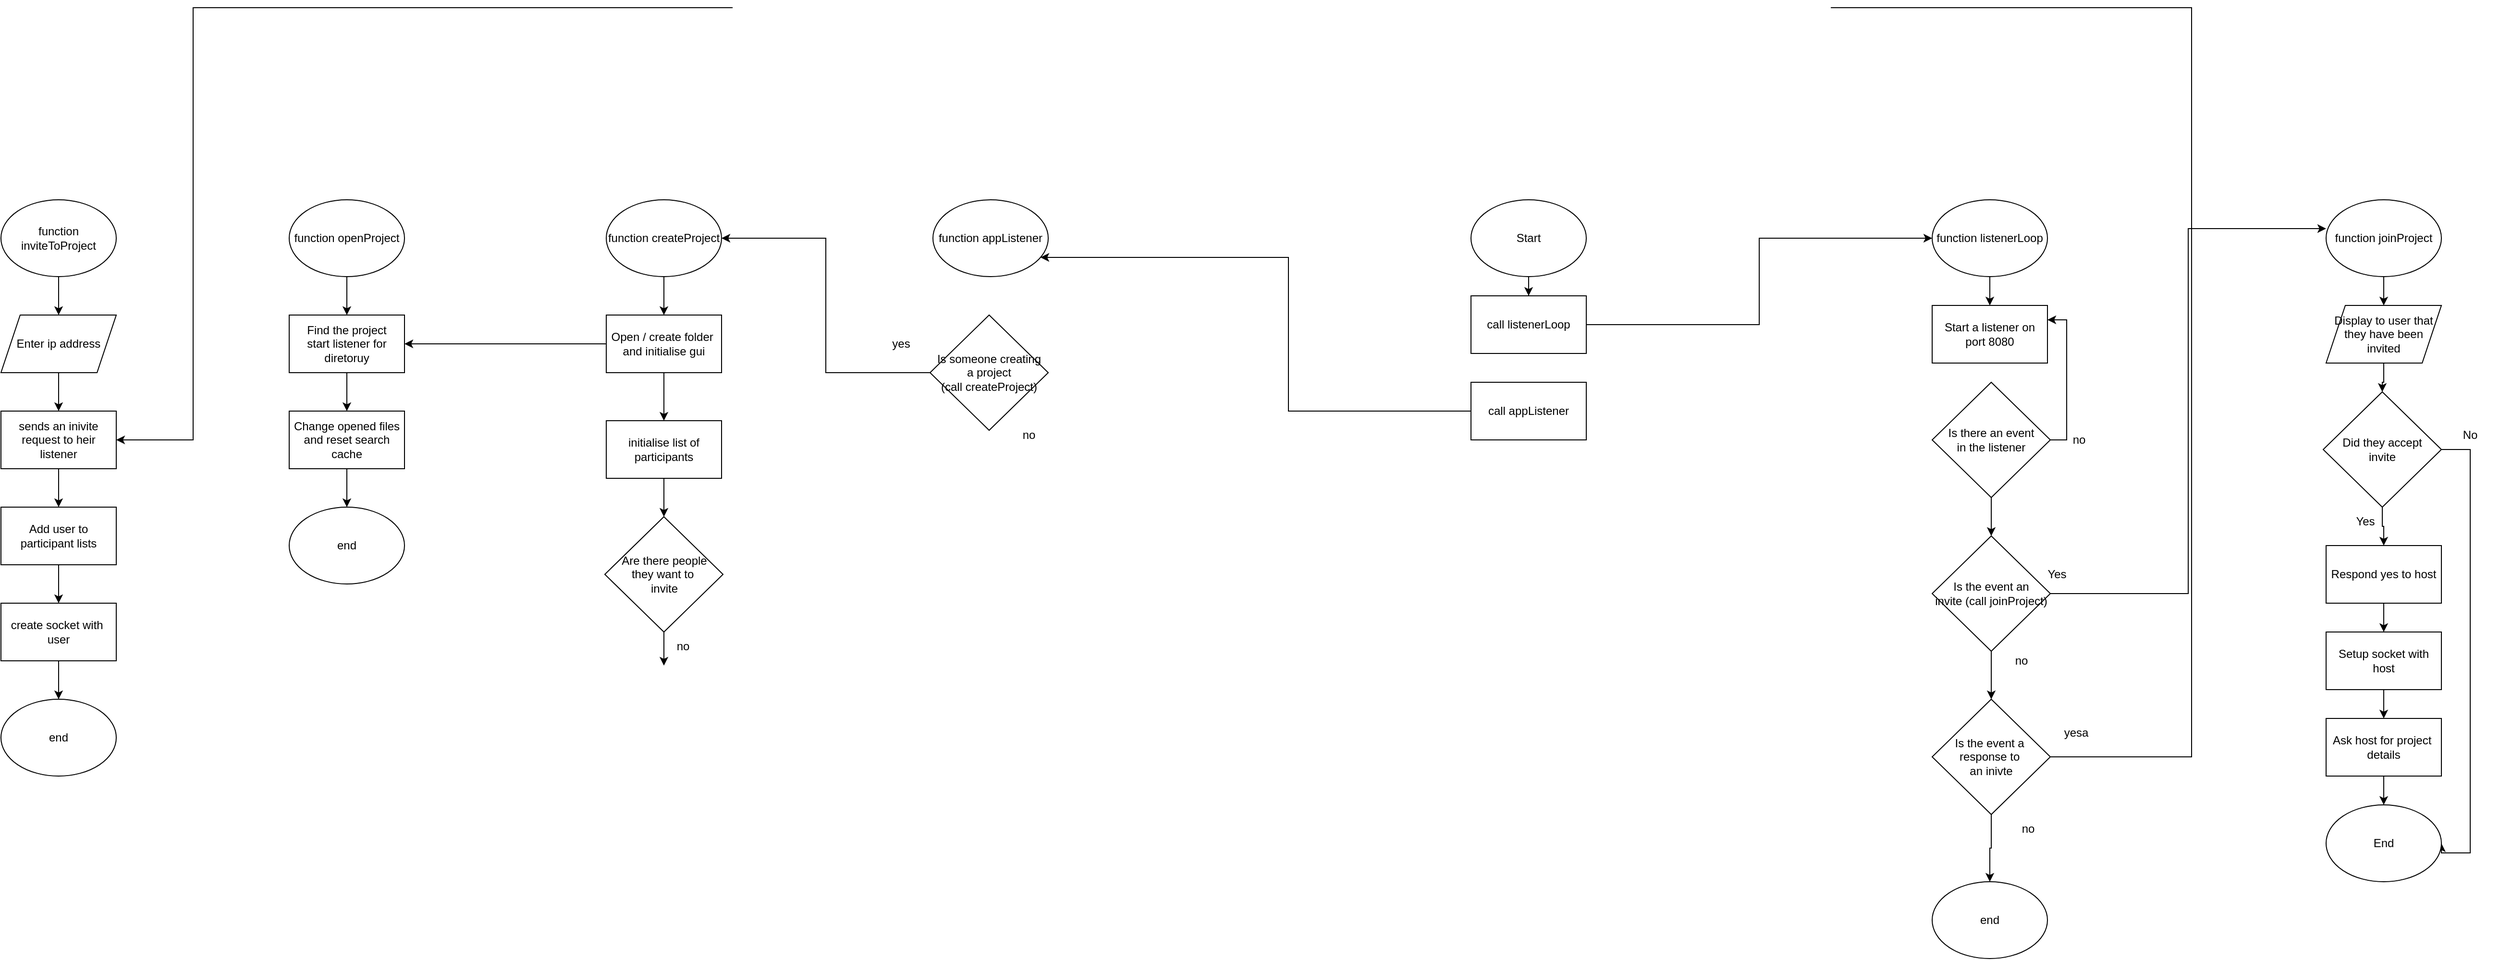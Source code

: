 <mxfile version="28.2.0">
  <diagram name="Page-1" id="L1fGmDHRjzZDDIiQH0Im">
    <mxGraphModel dx="3617" dy="2429" grid="1" gridSize="10" guides="1" tooltips="1" connect="1" arrows="1" fold="1" page="1" pageScale="1" pageWidth="827" pageHeight="1169" math="0" shadow="0">
      <root>
        <mxCell id="0" />
        <mxCell id="1" parent="0" />
        <mxCell id="xt_aL315ucir2fl7YpX6-3" style="edgeStyle=orthogonalEdgeStyle;rounded=0;orthogonalLoop=1;jettySize=auto;html=1;" parent="1" source="xt_aL315ucir2fl7YpX6-1" target="xt_aL315ucir2fl7YpX6-2" edge="1">
          <mxGeometry relative="1" as="geometry" />
        </mxCell>
        <mxCell id="xt_aL315ucir2fl7YpX6-1" value="Start" style="ellipse;whiteSpace=wrap;html=1;" parent="1" vertex="1">
          <mxGeometry x="340" width="120" height="80" as="geometry" />
        </mxCell>
        <mxCell id="fWArumoUGyQqup7pknku-15" style="edgeStyle=orthogonalEdgeStyle;rounded=0;orthogonalLoop=1;jettySize=auto;html=1;entryX=0;entryY=0.5;entryDx=0;entryDy=0;" edge="1" parent="1" source="xt_aL315ucir2fl7YpX6-2" target="fWArumoUGyQqup7pknku-1">
          <mxGeometry relative="1" as="geometry" />
        </mxCell>
        <mxCell id="xt_aL315ucir2fl7YpX6-2" value="call listenerLoop" style="rounded=0;whiteSpace=wrap;html=1;" parent="1" vertex="1">
          <mxGeometry x="340" y="100" width="120" height="60" as="geometry" />
        </mxCell>
        <mxCell id="fWArumoUGyQqup7pknku-6" style="edgeStyle=orthogonalEdgeStyle;rounded=0;orthogonalLoop=1;jettySize=auto;html=1;" edge="1" parent="1" source="fWArumoUGyQqup7pknku-1" target="fWArumoUGyQqup7pknku-2">
          <mxGeometry relative="1" as="geometry" />
        </mxCell>
        <mxCell id="fWArumoUGyQqup7pknku-1" value="function listenerLoop" style="ellipse;whiteSpace=wrap;html=1;" vertex="1" parent="1">
          <mxGeometry x="820" width="120" height="80" as="geometry" />
        </mxCell>
        <mxCell id="fWArumoUGyQqup7pknku-2" value="Start a listener on port 8080" style="rounded=0;whiteSpace=wrap;html=1;" vertex="1" parent="1">
          <mxGeometry x="820" y="110" width="120" height="60" as="geometry" />
        </mxCell>
        <mxCell id="fWArumoUGyQqup7pknku-9" style="edgeStyle=orthogonalEdgeStyle;rounded=0;orthogonalLoop=1;jettySize=auto;html=1;entryX=1;entryY=0.25;entryDx=0;entryDy=0;" edge="1" parent="1" source="fWArumoUGyQqup7pknku-8" target="fWArumoUGyQqup7pknku-2">
          <mxGeometry relative="1" as="geometry">
            <Array as="points">
              <mxPoint x="960" y="250" />
              <mxPoint x="960" y="125" />
            </Array>
          </mxGeometry>
        </mxCell>
        <mxCell id="fWArumoUGyQqup7pknku-13" style="edgeStyle=orthogonalEdgeStyle;rounded=0;orthogonalLoop=1;jettySize=auto;html=1;entryX=0.5;entryY=0;entryDx=0;entryDy=0;" edge="1" parent="1" source="fWArumoUGyQqup7pknku-8" target="fWArumoUGyQqup7pknku-12">
          <mxGeometry relative="1" as="geometry" />
        </mxCell>
        <mxCell id="fWArumoUGyQqup7pknku-8" value="Is there an event&lt;div&gt;in the listener&lt;/div&gt;" style="rhombus;whiteSpace=wrap;html=1;" vertex="1" parent="1">
          <mxGeometry x="820" y="190" width="123" height="120" as="geometry" />
        </mxCell>
        <mxCell id="fWArumoUGyQqup7pknku-10" value="no" style="text;html=1;align=center;verticalAlign=middle;whiteSpace=wrap;rounded=0;" vertex="1" parent="1">
          <mxGeometry x="943" y="235" width="60" height="30" as="geometry" />
        </mxCell>
        <mxCell id="fWArumoUGyQqup7pknku-73" style="edgeStyle=orthogonalEdgeStyle;rounded=0;orthogonalLoop=1;jettySize=auto;html=1;" edge="1" parent="1" source="fWArumoUGyQqup7pknku-12" target="fWArumoUGyQqup7pknku-72">
          <mxGeometry relative="1" as="geometry" />
        </mxCell>
        <mxCell id="fWArumoUGyQqup7pknku-12" value="Is the event an&lt;div&gt;invite (call joinProject)&lt;/div&gt;" style="rhombus;whiteSpace=wrap;html=1;" vertex="1" parent="1">
          <mxGeometry x="820" y="350" width="123" height="120" as="geometry" />
        </mxCell>
        <mxCell id="fWArumoUGyQqup7pknku-19" style="edgeStyle=orthogonalEdgeStyle;rounded=0;orthogonalLoop=1;jettySize=auto;html=1;" edge="1" parent="1" source="fWArumoUGyQqup7pknku-14" target="fWArumoUGyQqup7pknku-18">
          <mxGeometry relative="1" as="geometry" />
        </mxCell>
        <mxCell id="fWArumoUGyQqup7pknku-14" value="function joinProject" style="ellipse;whiteSpace=wrap;html=1;" vertex="1" parent="1">
          <mxGeometry x="1230" width="120" height="80" as="geometry" />
        </mxCell>
        <mxCell id="fWArumoUGyQqup7pknku-16" style="edgeStyle=orthogonalEdgeStyle;rounded=0;orthogonalLoop=1;jettySize=auto;html=1;entryX=0;entryY=0.375;entryDx=0;entryDy=0;entryPerimeter=0;" edge="1" parent="1" source="fWArumoUGyQqup7pknku-12" target="fWArumoUGyQqup7pknku-14">
          <mxGeometry relative="1" as="geometry" />
        </mxCell>
        <mxCell id="fWArumoUGyQqup7pknku-26" style="edgeStyle=orthogonalEdgeStyle;rounded=0;orthogonalLoop=1;jettySize=auto;html=1;" edge="1" parent="1" source="fWArumoUGyQqup7pknku-18" target="fWArumoUGyQqup7pknku-21">
          <mxGeometry relative="1" as="geometry" />
        </mxCell>
        <mxCell id="fWArumoUGyQqup7pknku-18" value="Display to user that&lt;div&gt;they have been&lt;/div&gt;&lt;div&gt;invited&lt;/div&gt;" style="shape=parallelogram;perimeter=parallelogramPerimeter;whiteSpace=wrap;html=1;fixedSize=1;" vertex="1" parent="1">
          <mxGeometry x="1230" y="110" width="120" height="60" as="geometry" />
        </mxCell>
        <mxCell id="fWArumoUGyQqup7pknku-23" style="edgeStyle=orthogonalEdgeStyle;rounded=0;orthogonalLoop=1;jettySize=auto;html=1;entryX=1;entryY=0.5;entryDx=0;entryDy=0;" edge="1" parent="1" source="fWArumoUGyQqup7pknku-21" target="fWArumoUGyQqup7pknku-22">
          <mxGeometry relative="1" as="geometry">
            <Array as="points">
              <mxPoint x="1380" y="260" />
              <mxPoint x="1380" y="680" />
              <mxPoint x="1350" y="680" />
            </Array>
          </mxGeometry>
        </mxCell>
        <mxCell id="fWArumoUGyQqup7pknku-28" style="edgeStyle=orthogonalEdgeStyle;rounded=0;orthogonalLoop=1;jettySize=auto;html=1;entryX=0.5;entryY=0;entryDx=0;entryDy=0;" edge="1" parent="1" source="fWArumoUGyQqup7pknku-21" target="fWArumoUGyQqup7pknku-27">
          <mxGeometry relative="1" as="geometry" />
        </mxCell>
        <mxCell id="fWArumoUGyQqup7pknku-21" value="Did they accept&lt;div&gt;invite&lt;/div&gt;" style="rhombus;whiteSpace=wrap;html=1;" vertex="1" parent="1">
          <mxGeometry x="1227" y="200" width="123" height="120" as="geometry" />
        </mxCell>
        <mxCell id="fWArumoUGyQqup7pknku-22" value="End" style="ellipse;whiteSpace=wrap;html=1;" vertex="1" parent="1">
          <mxGeometry x="1230" y="630" width="120" height="80" as="geometry" />
        </mxCell>
        <mxCell id="fWArumoUGyQqup7pknku-24" value="No" style="text;html=1;align=center;verticalAlign=middle;whiteSpace=wrap;rounded=0;" vertex="1" parent="1">
          <mxGeometry x="1350" y="230" width="60" height="30" as="geometry" />
        </mxCell>
        <mxCell id="fWArumoUGyQqup7pknku-32" style="edgeStyle=orthogonalEdgeStyle;rounded=0;orthogonalLoop=1;jettySize=auto;html=1;" edge="1" parent="1" source="fWArumoUGyQqup7pknku-27" target="fWArumoUGyQqup7pknku-30">
          <mxGeometry relative="1" as="geometry" />
        </mxCell>
        <mxCell id="fWArumoUGyQqup7pknku-27" value="Respond yes to host" style="rounded=0;whiteSpace=wrap;html=1;" vertex="1" parent="1">
          <mxGeometry x="1230" y="360" width="120" height="60" as="geometry" />
        </mxCell>
        <mxCell id="fWArumoUGyQqup7pknku-33" style="edgeStyle=orthogonalEdgeStyle;rounded=0;orthogonalLoop=1;jettySize=auto;html=1;entryX=0.5;entryY=0;entryDx=0;entryDy=0;" edge="1" parent="1" source="fWArumoUGyQqup7pknku-30" target="fWArumoUGyQqup7pknku-31">
          <mxGeometry relative="1" as="geometry" />
        </mxCell>
        <mxCell id="fWArumoUGyQqup7pknku-30" value="Setup socket with&lt;div&gt;host&lt;/div&gt;" style="rounded=0;whiteSpace=wrap;html=1;" vertex="1" parent="1">
          <mxGeometry x="1230" y="450" width="120" height="60" as="geometry" />
        </mxCell>
        <mxCell id="fWArumoUGyQqup7pknku-34" style="edgeStyle=orthogonalEdgeStyle;rounded=0;orthogonalLoop=1;jettySize=auto;html=1;entryX=0.5;entryY=0;entryDx=0;entryDy=0;" edge="1" parent="1" source="fWArumoUGyQqup7pknku-31" target="fWArumoUGyQqup7pknku-22">
          <mxGeometry relative="1" as="geometry" />
        </mxCell>
        <mxCell id="fWArumoUGyQqup7pknku-31" value="Ask host for project&amp;nbsp;&lt;div&gt;details&lt;/div&gt;" style="rounded=0;whiteSpace=wrap;html=1;" vertex="1" parent="1">
          <mxGeometry x="1230" y="540" width="120" height="60" as="geometry" />
        </mxCell>
        <mxCell id="fWArumoUGyQqup7pknku-35" value="Yes" style="text;html=1;align=center;verticalAlign=middle;whiteSpace=wrap;rounded=0;" vertex="1" parent="1">
          <mxGeometry x="1241" y="320" width="60" height="30" as="geometry" />
        </mxCell>
        <mxCell id="fWArumoUGyQqup7pknku-36" value="Yes" style="text;html=1;align=center;verticalAlign=middle;whiteSpace=wrap;rounded=0;" vertex="1" parent="1">
          <mxGeometry x="920" y="375" width="60" height="30" as="geometry" />
        </mxCell>
        <mxCell id="fWArumoUGyQqup7pknku-37" value="end" style="ellipse;whiteSpace=wrap;html=1;" vertex="1" parent="1">
          <mxGeometry x="820" y="710" width="120" height="80" as="geometry" />
        </mxCell>
        <mxCell id="fWArumoUGyQqup7pknku-39" value="no" style="text;html=1;align=center;verticalAlign=middle;whiteSpace=wrap;rounded=0;" vertex="1" parent="1">
          <mxGeometry x="883" y="465" width="60" height="30" as="geometry" />
        </mxCell>
        <mxCell id="fWArumoUGyQqup7pknku-47" style="edgeStyle=orthogonalEdgeStyle;rounded=0;orthogonalLoop=1;jettySize=auto;html=1;" edge="1" parent="1" source="fWArumoUGyQqup7pknku-40" target="fWArumoUGyQqup7pknku-41">
          <mxGeometry relative="1" as="geometry">
            <Array as="points">
              <mxPoint x="150" y="220" />
              <mxPoint x="150" y="60" />
            </Array>
          </mxGeometry>
        </mxCell>
        <mxCell id="fWArumoUGyQqup7pknku-40" value="call appListener" style="rounded=0;whiteSpace=wrap;html=1;" vertex="1" parent="1">
          <mxGeometry x="340" y="190" width="120" height="60" as="geometry" />
        </mxCell>
        <mxCell id="fWArumoUGyQqup7pknku-41" value="function appListener" style="ellipse;whiteSpace=wrap;html=1;" vertex="1" parent="1">
          <mxGeometry x="-220" width="120" height="80" as="geometry" />
        </mxCell>
        <mxCell id="fWArumoUGyQqup7pknku-89" style="edgeStyle=orthogonalEdgeStyle;rounded=0;orthogonalLoop=1;jettySize=auto;html=1;entryX=1;entryY=0.5;entryDx=0;entryDy=0;" edge="1" parent="1" source="fWArumoUGyQqup7pknku-44" target="fWArumoUGyQqup7pknku-45">
          <mxGeometry relative="1" as="geometry" />
        </mxCell>
        <mxCell id="fWArumoUGyQqup7pknku-44" value="Is someone creating&lt;div&gt;a project&lt;/div&gt;&lt;div&gt;(call createProject)&lt;/div&gt;" style="rhombus;whiteSpace=wrap;html=1;" vertex="1" parent="1">
          <mxGeometry x="-223" y="120" width="123" height="120" as="geometry" />
        </mxCell>
        <mxCell id="fWArumoUGyQqup7pknku-58" style="edgeStyle=orthogonalEdgeStyle;rounded=0;orthogonalLoop=1;jettySize=auto;html=1;entryX=0.5;entryY=0;entryDx=0;entryDy=0;" edge="1" parent="1" source="fWArumoUGyQqup7pknku-45" target="fWArumoUGyQqup7pknku-46">
          <mxGeometry relative="1" as="geometry" />
        </mxCell>
        <mxCell id="fWArumoUGyQqup7pknku-45" value="function createProject" style="ellipse;whiteSpace=wrap;html=1;" vertex="1" parent="1">
          <mxGeometry x="-560" width="120" height="80" as="geometry" />
        </mxCell>
        <mxCell id="fWArumoUGyQqup7pknku-54" style="edgeStyle=orthogonalEdgeStyle;rounded=0;orthogonalLoop=1;jettySize=auto;html=1;" edge="1" parent="1" source="fWArumoUGyQqup7pknku-46" target="fWArumoUGyQqup7pknku-50">
          <mxGeometry relative="1" as="geometry" />
        </mxCell>
        <mxCell id="fWArumoUGyQqup7pknku-59" style="edgeStyle=orthogonalEdgeStyle;rounded=0;orthogonalLoop=1;jettySize=auto;html=1;entryX=0.5;entryY=0;entryDx=0;entryDy=0;" edge="1" parent="1" source="fWArumoUGyQqup7pknku-46" target="fWArumoUGyQqup7pknku-48">
          <mxGeometry relative="1" as="geometry" />
        </mxCell>
        <mxCell id="fWArumoUGyQqup7pknku-46" value="Open / create folder&amp;nbsp;&lt;div&gt;and initialise gui&lt;/div&gt;" style="rounded=0;whiteSpace=wrap;html=1;" vertex="1" parent="1">
          <mxGeometry x="-560" y="120" width="120" height="60" as="geometry" />
        </mxCell>
        <mxCell id="fWArumoUGyQqup7pknku-63" style="edgeStyle=orthogonalEdgeStyle;rounded=0;orthogonalLoop=1;jettySize=auto;html=1;entryX=0.5;entryY=0;entryDx=0;entryDy=0;" edge="1" parent="1" source="fWArumoUGyQqup7pknku-48" target="fWArumoUGyQqup7pknku-62">
          <mxGeometry relative="1" as="geometry" />
        </mxCell>
        <mxCell id="fWArumoUGyQqup7pknku-48" value="initialise list of&lt;div&gt;participants&lt;/div&gt;" style="rounded=0;whiteSpace=wrap;html=1;" vertex="1" parent="1">
          <mxGeometry x="-560" y="230" width="120" height="60" as="geometry" />
        </mxCell>
        <mxCell id="fWArumoUGyQqup7pknku-55" style="edgeStyle=orthogonalEdgeStyle;rounded=0;orthogonalLoop=1;jettySize=auto;html=1;entryX=0.5;entryY=0;entryDx=0;entryDy=0;" edge="1" parent="1" source="fWArumoUGyQqup7pknku-49" target="fWArumoUGyQqup7pknku-50">
          <mxGeometry relative="1" as="geometry" />
        </mxCell>
        <mxCell id="fWArumoUGyQqup7pknku-49" value="function openProject" style="ellipse;whiteSpace=wrap;html=1;" vertex="1" parent="1">
          <mxGeometry x="-890" width="120" height="80" as="geometry" />
        </mxCell>
        <mxCell id="fWArumoUGyQqup7pknku-56" style="edgeStyle=orthogonalEdgeStyle;rounded=0;orthogonalLoop=1;jettySize=auto;html=1;entryX=0.5;entryY=0;entryDx=0;entryDy=0;" edge="1" parent="1" source="fWArumoUGyQqup7pknku-50" target="fWArumoUGyQqup7pknku-51">
          <mxGeometry relative="1" as="geometry" />
        </mxCell>
        <mxCell id="fWArumoUGyQqup7pknku-50" value="Find the project&lt;div&gt;start listener for diretoruy&lt;/div&gt;" style="rounded=0;whiteSpace=wrap;html=1;" vertex="1" parent="1">
          <mxGeometry x="-890" y="120" width="120" height="60" as="geometry" />
        </mxCell>
        <mxCell id="fWArumoUGyQqup7pknku-57" style="edgeStyle=orthogonalEdgeStyle;rounded=0;orthogonalLoop=1;jettySize=auto;html=1;entryX=0.5;entryY=0;entryDx=0;entryDy=0;" edge="1" parent="1" source="fWArumoUGyQqup7pknku-51" target="fWArumoUGyQqup7pknku-53">
          <mxGeometry relative="1" as="geometry" />
        </mxCell>
        <mxCell id="fWArumoUGyQqup7pknku-51" value="Change opened files and reset search cache" style="rounded=0;whiteSpace=wrap;html=1;" vertex="1" parent="1">
          <mxGeometry x="-890" y="220" width="120" height="60" as="geometry" />
        </mxCell>
        <mxCell id="fWArumoUGyQqup7pknku-53" value="end" style="ellipse;whiteSpace=wrap;html=1;" vertex="1" parent="1">
          <mxGeometry x="-890" y="320" width="120" height="80" as="geometry" />
        </mxCell>
        <mxCell id="fWArumoUGyQqup7pknku-64" style="edgeStyle=orthogonalEdgeStyle;rounded=0;orthogonalLoop=1;jettySize=auto;html=1;" edge="1" parent="1" source="fWArumoUGyQqup7pknku-62">
          <mxGeometry relative="1" as="geometry">
            <mxPoint x="-500" y="485" as="targetPoint" />
          </mxGeometry>
        </mxCell>
        <mxCell id="fWArumoUGyQqup7pknku-62" value="Are there people&lt;div&gt;they want to&amp;nbsp;&lt;/div&gt;&lt;div&gt;invite&lt;/div&gt;" style="rhombus;whiteSpace=wrap;html=1;" vertex="1" parent="1">
          <mxGeometry x="-561.5" y="330" width="123" height="120" as="geometry" />
        </mxCell>
        <mxCell id="fWArumoUGyQqup7pknku-66" value="no" style="text;html=1;align=center;verticalAlign=middle;whiteSpace=wrap;rounded=0;" vertex="1" parent="1">
          <mxGeometry x="-510" y="450" width="60" height="30" as="geometry" />
        </mxCell>
        <mxCell id="fWArumoUGyQqup7pknku-80" style="edgeStyle=orthogonalEdgeStyle;rounded=0;orthogonalLoop=1;jettySize=auto;html=1;" edge="1" parent="1" source="fWArumoUGyQqup7pknku-67" target="fWArumoUGyQqup7pknku-69">
          <mxGeometry relative="1" as="geometry" />
        </mxCell>
        <mxCell id="fWArumoUGyQqup7pknku-67" value="function inviteToProject" style="ellipse;whiteSpace=wrap;html=1;" vertex="1" parent="1">
          <mxGeometry x="-1190" width="120" height="80" as="geometry" />
        </mxCell>
        <mxCell id="fWArumoUGyQqup7pknku-81" style="edgeStyle=orthogonalEdgeStyle;rounded=0;orthogonalLoop=1;jettySize=auto;html=1;entryX=0.5;entryY=0;entryDx=0;entryDy=0;" edge="1" parent="1" source="fWArumoUGyQqup7pknku-69" target="fWArumoUGyQqup7pknku-70">
          <mxGeometry relative="1" as="geometry" />
        </mxCell>
        <mxCell id="fWArumoUGyQqup7pknku-69" value="Enter ip address" style="shape=parallelogram;perimeter=parallelogramPerimeter;whiteSpace=wrap;html=1;fixedSize=1;" vertex="1" parent="1">
          <mxGeometry x="-1190" y="120" width="120" height="60" as="geometry" />
        </mxCell>
        <mxCell id="fWArumoUGyQqup7pknku-84" style="edgeStyle=orthogonalEdgeStyle;rounded=0;orthogonalLoop=1;jettySize=auto;html=1;entryX=0.5;entryY=0;entryDx=0;entryDy=0;" edge="1" parent="1" source="fWArumoUGyQqup7pknku-70" target="fWArumoUGyQqup7pknku-82">
          <mxGeometry relative="1" as="geometry" />
        </mxCell>
        <mxCell id="fWArumoUGyQqup7pknku-70" value="sends an inivite request to heir listener" style="rounded=0;whiteSpace=wrap;html=1;" vertex="1" parent="1">
          <mxGeometry x="-1190" y="220" width="120" height="60" as="geometry" />
        </mxCell>
        <mxCell id="fWArumoUGyQqup7pknku-76" style="edgeStyle=orthogonalEdgeStyle;rounded=0;orthogonalLoop=1;jettySize=auto;html=1;entryX=1;entryY=0.5;entryDx=0;entryDy=0;" edge="1" parent="1" source="fWArumoUGyQqup7pknku-72" target="fWArumoUGyQqup7pknku-70">
          <mxGeometry relative="1" as="geometry">
            <Array as="points">
              <mxPoint x="1090" y="580" />
              <mxPoint x="1090" y="-200" />
              <mxPoint x="-990" y="-200" />
              <mxPoint x="-990" y="250" />
            </Array>
          </mxGeometry>
        </mxCell>
        <mxCell id="fWArumoUGyQqup7pknku-78" style="edgeStyle=orthogonalEdgeStyle;rounded=0;orthogonalLoop=1;jettySize=auto;html=1;entryX=0.5;entryY=0;entryDx=0;entryDy=0;" edge="1" parent="1" source="fWArumoUGyQqup7pknku-72" target="fWArumoUGyQqup7pknku-37">
          <mxGeometry relative="1" as="geometry" />
        </mxCell>
        <mxCell id="fWArumoUGyQqup7pknku-72" value="Is the event a&amp;nbsp;&lt;div&gt;response to&amp;nbsp;&lt;/div&gt;&lt;div&gt;an inivte&lt;/div&gt;" style="rhombus;whiteSpace=wrap;html=1;" vertex="1" parent="1">
          <mxGeometry x="820" y="520" width="123" height="120" as="geometry" />
        </mxCell>
        <mxCell id="fWArumoUGyQqup7pknku-77" value="yesa" style="text;html=1;align=center;verticalAlign=middle;whiteSpace=wrap;rounded=0;" vertex="1" parent="1">
          <mxGeometry x="940" y="540" width="60" height="30" as="geometry" />
        </mxCell>
        <mxCell id="fWArumoUGyQqup7pknku-79" value="no" style="text;html=1;align=center;verticalAlign=middle;whiteSpace=wrap;rounded=0;" vertex="1" parent="1">
          <mxGeometry x="890" y="640" width="60" height="30" as="geometry" />
        </mxCell>
        <mxCell id="fWArumoUGyQqup7pknku-86" style="edgeStyle=orthogonalEdgeStyle;rounded=0;orthogonalLoop=1;jettySize=auto;html=1;" edge="1" parent="1" source="fWArumoUGyQqup7pknku-82" target="fWArumoUGyQqup7pknku-83">
          <mxGeometry relative="1" as="geometry" />
        </mxCell>
        <mxCell id="fWArumoUGyQqup7pknku-82" value="Add user to participant lists" style="rounded=0;whiteSpace=wrap;html=1;" vertex="1" parent="1">
          <mxGeometry x="-1190" y="320" width="120" height="60" as="geometry" />
        </mxCell>
        <mxCell id="fWArumoUGyQqup7pknku-88" style="edgeStyle=orthogonalEdgeStyle;rounded=0;orthogonalLoop=1;jettySize=auto;html=1;entryX=0.5;entryY=0;entryDx=0;entryDy=0;" edge="1" parent="1" source="fWArumoUGyQqup7pknku-83" target="fWArumoUGyQqup7pknku-87">
          <mxGeometry relative="1" as="geometry" />
        </mxCell>
        <mxCell id="fWArumoUGyQqup7pknku-83" value="create socket with&amp;nbsp;&lt;div&gt;user&lt;/div&gt;" style="rounded=0;whiteSpace=wrap;html=1;" vertex="1" parent="1">
          <mxGeometry x="-1190" y="420" width="120" height="60" as="geometry" />
        </mxCell>
        <mxCell id="fWArumoUGyQqup7pknku-87" value="end" style="ellipse;whiteSpace=wrap;html=1;" vertex="1" parent="1">
          <mxGeometry x="-1190" y="520" width="120" height="80" as="geometry" />
        </mxCell>
        <mxCell id="fWArumoUGyQqup7pknku-90" value="yes" style="text;html=1;align=center;verticalAlign=middle;whiteSpace=wrap;rounded=0;" vertex="1" parent="1">
          <mxGeometry x="-283" y="135" width="60" height="30" as="geometry" />
        </mxCell>
        <mxCell id="fWArumoUGyQqup7pknku-91" value="no" style="text;html=1;align=center;verticalAlign=middle;whiteSpace=wrap;rounded=0;" vertex="1" parent="1">
          <mxGeometry x="-150" y="230" width="60" height="30" as="geometry" />
        </mxCell>
      </root>
    </mxGraphModel>
  </diagram>
</mxfile>
